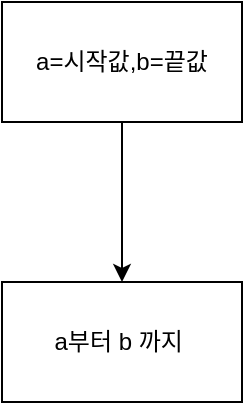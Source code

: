 <mxfile version="20.0.4" type="github">
  <diagram id="cqNDiduG8rjnfQvQ5-j2" name="페이지-1">
    <mxGraphModel dx="1038" dy="521" grid="0" gridSize="10" guides="1" tooltips="1" connect="1" arrows="1" fold="1" page="1" pageScale="1" pageWidth="827" pageHeight="1169" math="0" shadow="0">
      <root>
        <mxCell id="0" />
        <mxCell id="1" parent="0" />
        <mxCell id="ZECinfdXZToZt99894oI-5" value="" style="edgeStyle=orthogonalEdgeStyle;rounded=0;orthogonalLoop=1;jettySize=auto;html=1;" edge="1" parent="1" source="ZECinfdXZToZt99894oI-1" target="ZECinfdXZToZt99894oI-4">
          <mxGeometry relative="1" as="geometry" />
        </mxCell>
        <mxCell id="ZECinfdXZToZt99894oI-1" value="a=시작값,b=끝값" style="rounded=0;whiteSpace=wrap;html=1;" vertex="1" parent="1">
          <mxGeometry x="285" y="27" width="120" height="60" as="geometry" />
        </mxCell>
        <mxCell id="ZECinfdXZToZt99894oI-4" value="a부터 b 까지&amp;nbsp;" style="rounded=0;whiteSpace=wrap;html=1;" vertex="1" parent="1">
          <mxGeometry x="285" y="167" width="120" height="60" as="geometry" />
        </mxCell>
      </root>
    </mxGraphModel>
  </diagram>
</mxfile>
